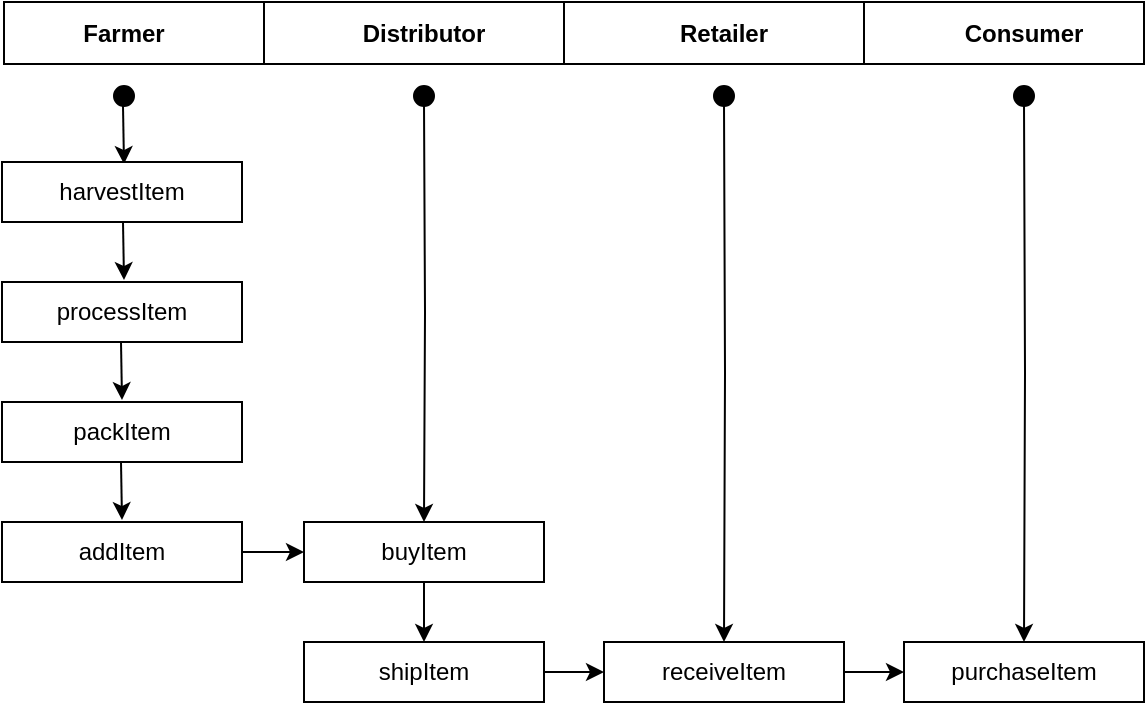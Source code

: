 <mxfile version="13.7.9" type="device"><diagram id="PMz2lruQJiH-tMHDz3gU" name="Page-1"><mxGraphModel dx="768" dy="482" grid="1" gridSize="10" guides="1" tooltips="1" connect="1" arrows="1" fold="1" page="1" pageScale="1" pageWidth="850" pageHeight="1100" math="0" shadow="0"><root><mxCell id="0"/><mxCell id="1" parent="0"/><mxCell id="An6k_imP09SjjQxEtwsj-1" value="" style="rounded=0;whiteSpace=wrap;html=1;" vertex="1" parent="1"><mxGeometry x="50" y="40" width="130" height="31" as="geometry"/></mxCell><mxCell id="An6k_imP09SjjQxEtwsj-2" value="&lt;b&gt;Farmer&lt;/b&gt;" style="text;html=1;strokeColor=none;fillColor=none;align=center;verticalAlign=middle;whiteSpace=wrap;rounded=0;" vertex="1" parent="1"><mxGeometry x="80" y="45.5" width="60" height="20" as="geometry"/></mxCell><mxCell id="An6k_imP09SjjQxEtwsj-3" value="" style="endArrow=classic;html=1;" edge="1" parent="1"><mxGeometry width="50" height="50" relative="1" as="geometry"><mxPoint x="109.5" y="92" as="sourcePoint"/><mxPoint x="110" y="121" as="targetPoint"/></mxGeometry></mxCell><mxCell id="An6k_imP09SjjQxEtwsj-5" value="" style="ellipse;whiteSpace=wrap;html=1;aspect=fixed;fillColor=#000000;" vertex="1" parent="1"><mxGeometry x="105" y="82" width="10" height="10" as="geometry"/></mxCell><mxCell id="An6k_imP09SjjQxEtwsj-6" value="" style="rounded=0;whiteSpace=wrap;html=1;fillColor=#FFFFFF;" vertex="1" parent="1"><mxGeometry x="49" y="120" width="120" height="30" as="geometry"/></mxCell><mxCell id="An6k_imP09SjjQxEtwsj-7" value="harvestItem" style="text;html=1;strokeColor=none;fillColor=none;align=center;verticalAlign=middle;whiteSpace=wrap;rounded=0;" vertex="1" parent="1"><mxGeometry x="64" y="125" width="90" height="20" as="geometry"/></mxCell><mxCell id="An6k_imP09SjjQxEtwsj-16" value="processItem" style="rounded=0;whiteSpace=wrap;html=1;fillColor=#FFFFFF;" vertex="1" parent="1"><mxGeometry x="49" y="180" width="120" height="30" as="geometry"/></mxCell><mxCell id="An6k_imP09SjjQxEtwsj-17" value="packItem" style="rounded=0;whiteSpace=wrap;html=1;fillColor=#FFFFFF;" vertex="1" parent="1"><mxGeometry x="49" y="240" width="120" height="30" as="geometry"/></mxCell><mxCell id="An6k_imP09SjjQxEtwsj-31" style="edgeStyle=orthogonalEdgeStyle;rounded=0;orthogonalLoop=1;jettySize=auto;html=1;exitX=1;exitY=0.5;exitDx=0;exitDy=0;entryX=0;entryY=0.5;entryDx=0;entryDy=0;" edge="1" parent="1" source="An6k_imP09SjjQxEtwsj-18" target="An6k_imP09SjjQxEtwsj-30"><mxGeometry relative="1" as="geometry"/></mxCell><mxCell id="An6k_imP09SjjQxEtwsj-18" value="addItem" style="rounded=0;whiteSpace=wrap;html=1;fillColor=#FFFFFF;" vertex="1" parent="1"><mxGeometry x="49" y="300" width="120" height="30" as="geometry"/></mxCell><mxCell id="An6k_imP09SjjQxEtwsj-21" value="" style="endArrow=classic;html=1;" edge="1" parent="1"><mxGeometry width="50" height="50" relative="1" as="geometry"><mxPoint x="109.5" y="150" as="sourcePoint"/><mxPoint x="110" y="179" as="targetPoint"/></mxGeometry></mxCell><mxCell id="An6k_imP09SjjQxEtwsj-22" value="" style="endArrow=classic;html=1;" edge="1" parent="1"><mxGeometry width="50" height="50" relative="1" as="geometry"><mxPoint x="108.5" y="210" as="sourcePoint"/><mxPoint x="109" y="239" as="targetPoint"/></mxGeometry></mxCell><mxCell id="An6k_imP09SjjQxEtwsj-23" value="" style="endArrow=classic;html=1;" edge="1" parent="1"><mxGeometry width="50" height="50" relative="1" as="geometry"><mxPoint x="108.5" y="270" as="sourcePoint"/><mxPoint x="109" y="299" as="targetPoint"/></mxGeometry></mxCell><mxCell id="An6k_imP09SjjQxEtwsj-25" value="" style="rounded=0;whiteSpace=wrap;html=1;" vertex="1" parent="1"><mxGeometry x="180" y="40" width="150" height="31" as="geometry"/></mxCell><mxCell id="An6k_imP09SjjQxEtwsj-39" style="edgeStyle=orthogonalEdgeStyle;rounded=0;orthogonalLoop=1;jettySize=auto;html=1;entryX=0.5;entryY=0;entryDx=0;entryDy=0;" edge="1" parent="1" target="An6k_imP09SjjQxEtwsj-30"><mxGeometry relative="1" as="geometry"><mxPoint x="260" y="90" as="sourcePoint"/></mxGeometry></mxCell><mxCell id="An6k_imP09SjjQxEtwsj-26" value="&lt;b&gt;Distributor&lt;/b&gt;" style="text;html=1;strokeColor=none;fillColor=none;align=center;verticalAlign=middle;whiteSpace=wrap;rounded=0;" vertex="1" parent="1"><mxGeometry x="230" y="45.5" width="60" height="20" as="geometry"/></mxCell><mxCell id="An6k_imP09SjjQxEtwsj-37" style="edgeStyle=orthogonalEdgeStyle;rounded=0;orthogonalLoop=1;jettySize=auto;html=1;exitX=1;exitY=0.5;exitDx=0;exitDy=0;entryX=0;entryY=0.5;entryDx=0;entryDy=0;" edge="1" parent="1" source="An6k_imP09SjjQxEtwsj-27" target="An6k_imP09SjjQxEtwsj-35"><mxGeometry relative="1" as="geometry"/></mxCell><mxCell id="An6k_imP09SjjQxEtwsj-27" value="shipItem" style="rounded=0;whiteSpace=wrap;html=1;fillColor=#FFFFFF;" vertex="1" parent="1"><mxGeometry x="200" y="360" width="120" height="30" as="geometry"/></mxCell><mxCell id="An6k_imP09SjjQxEtwsj-32" style="edgeStyle=orthogonalEdgeStyle;rounded=0;orthogonalLoop=1;jettySize=auto;html=1;exitX=0.5;exitY=1;exitDx=0;exitDy=0;entryX=0.5;entryY=0;entryDx=0;entryDy=0;" edge="1" parent="1" source="An6k_imP09SjjQxEtwsj-30" target="An6k_imP09SjjQxEtwsj-27"><mxGeometry relative="1" as="geometry"/></mxCell><mxCell id="An6k_imP09SjjQxEtwsj-30" value="buyItem" style="rounded=0;whiteSpace=wrap;html=1;fillColor=#FFFFFF;" vertex="1" parent="1"><mxGeometry x="200" y="300" width="120" height="30" as="geometry"/></mxCell><mxCell id="An6k_imP09SjjQxEtwsj-33" value="" style="rounded=0;whiteSpace=wrap;html=1;" vertex="1" parent="1"><mxGeometry x="330" y="40" width="150" height="31" as="geometry"/></mxCell><mxCell id="An6k_imP09SjjQxEtwsj-36" style="edgeStyle=orthogonalEdgeStyle;rounded=0;orthogonalLoop=1;jettySize=auto;html=1;entryX=0.5;entryY=0;entryDx=0;entryDy=0;" edge="1" parent="1" target="An6k_imP09SjjQxEtwsj-35"><mxGeometry relative="1" as="geometry"><mxPoint x="410" y="90" as="sourcePoint"/></mxGeometry></mxCell><mxCell id="An6k_imP09SjjQxEtwsj-34" value="&lt;b&gt;Retailer&lt;/b&gt;" style="text;html=1;strokeColor=none;fillColor=none;align=center;verticalAlign=middle;whiteSpace=wrap;rounded=0;" vertex="1" parent="1"><mxGeometry x="380" y="45.5" width="60" height="20" as="geometry"/></mxCell><mxCell id="An6k_imP09SjjQxEtwsj-44" style="edgeStyle=orthogonalEdgeStyle;rounded=0;orthogonalLoop=1;jettySize=auto;html=1;exitX=1;exitY=0.5;exitDx=0;exitDy=0;entryX=0;entryY=0.5;entryDx=0;entryDy=0;" edge="1" parent="1" source="An6k_imP09SjjQxEtwsj-35" target="An6k_imP09SjjQxEtwsj-43"><mxGeometry relative="1" as="geometry"/></mxCell><mxCell id="An6k_imP09SjjQxEtwsj-35" value="receiveItem" style="rounded=0;whiteSpace=wrap;html=1;fillColor=#FFFFFF;" vertex="1" parent="1"><mxGeometry x="350" y="360" width="120" height="30" as="geometry"/></mxCell><mxCell id="An6k_imP09SjjQxEtwsj-40" value="" style="rounded=0;whiteSpace=wrap;html=1;" vertex="1" parent="1"><mxGeometry x="480" y="40" width="140" height="31" as="geometry"/></mxCell><mxCell id="An6k_imP09SjjQxEtwsj-41" style="edgeStyle=orthogonalEdgeStyle;rounded=0;orthogonalLoop=1;jettySize=auto;html=1;entryX=0.5;entryY=0;entryDx=0;entryDy=0;" edge="1" target="An6k_imP09SjjQxEtwsj-43" parent="1"><mxGeometry relative="1" as="geometry"><mxPoint x="560" y="90" as="sourcePoint"/></mxGeometry></mxCell><mxCell id="An6k_imP09SjjQxEtwsj-42" value="&lt;b&gt;Consumer&lt;/b&gt;" style="text;html=1;strokeColor=none;fillColor=none;align=center;verticalAlign=middle;whiteSpace=wrap;rounded=0;" vertex="1" parent="1"><mxGeometry x="530" y="45.5" width="60" height="20" as="geometry"/></mxCell><mxCell id="An6k_imP09SjjQxEtwsj-43" value="purchaseItem" style="rounded=0;whiteSpace=wrap;html=1;fillColor=#FFFFFF;" vertex="1" parent="1"><mxGeometry x="500" y="360" width="120" height="30" as="geometry"/></mxCell><mxCell id="An6k_imP09SjjQxEtwsj-45" value="" style="ellipse;whiteSpace=wrap;html=1;aspect=fixed;fillColor=#000000;" vertex="1" parent="1"><mxGeometry x="255" y="82" width="10" height="10" as="geometry"/></mxCell><mxCell id="An6k_imP09SjjQxEtwsj-46" value="" style="ellipse;whiteSpace=wrap;html=1;aspect=fixed;fillColor=#000000;" vertex="1" parent="1"><mxGeometry x="555" y="82" width="10" height="10" as="geometry"/></mxCell><mxCell id="An6k_imP09SjjQxEtwsj-47" value="" style="ellipse;whiteSpace=wrap;html=1;aspect=fixed;fillColor=#000000;" vertex="1" parent="1"><mxGeometry x="405" y="82" width="10" height="10" as="geometry"/></mxCell></root></mxGraphModel></diagram></mxfile>